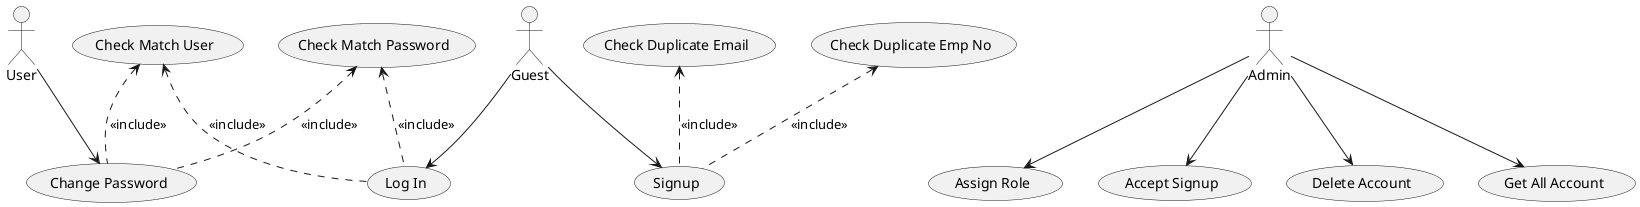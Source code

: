@startuml

actor "Guest" as guest
actor "User" as user
actor "Admin" as admin

usecase "Signup" as UC_signup
usecase "Check Duplicate Emp No" as UC_check_duplicate_emp_no
usecase "Check Duplicate Email" as UC_check_duplicate_email
usecase "Assign Role" as UC_assign_role
usecase "Accept Signup" as UC_accept_signup
usecase "Check Match User" as UC_check_match_user
usecase "Check Match Password" as UC_check_match_password
usecase "Log In" as UC_log_in
usecase "Change Password" as UC_change_password
usecase "Delete Account" as UC_delete_account
usecase "Get All Account" as UC_get_all_account


guest --> UC_signup
UC_signup .u.> UC_check_duplicate_emp_no : <<include>>
UC_signup .u.> UC_check_duplicate_email : <<include>>

guest --> UC_log_in
UC_log_in .u.> UC_check_match_user : <<include>>
UC_log_in .u.> UC_check_match_password : <<include>>

admin --> UC_assign_role

admin --> UC_accept_signup

admin --> UC_delete_account

admin --> UC_get_all_account

user --> UC_change_password
UC_change_password .u.> UC_check_match_password : <<include>>
UC_change_password .u.> UC_check_match_user : <<include>>


@enduml